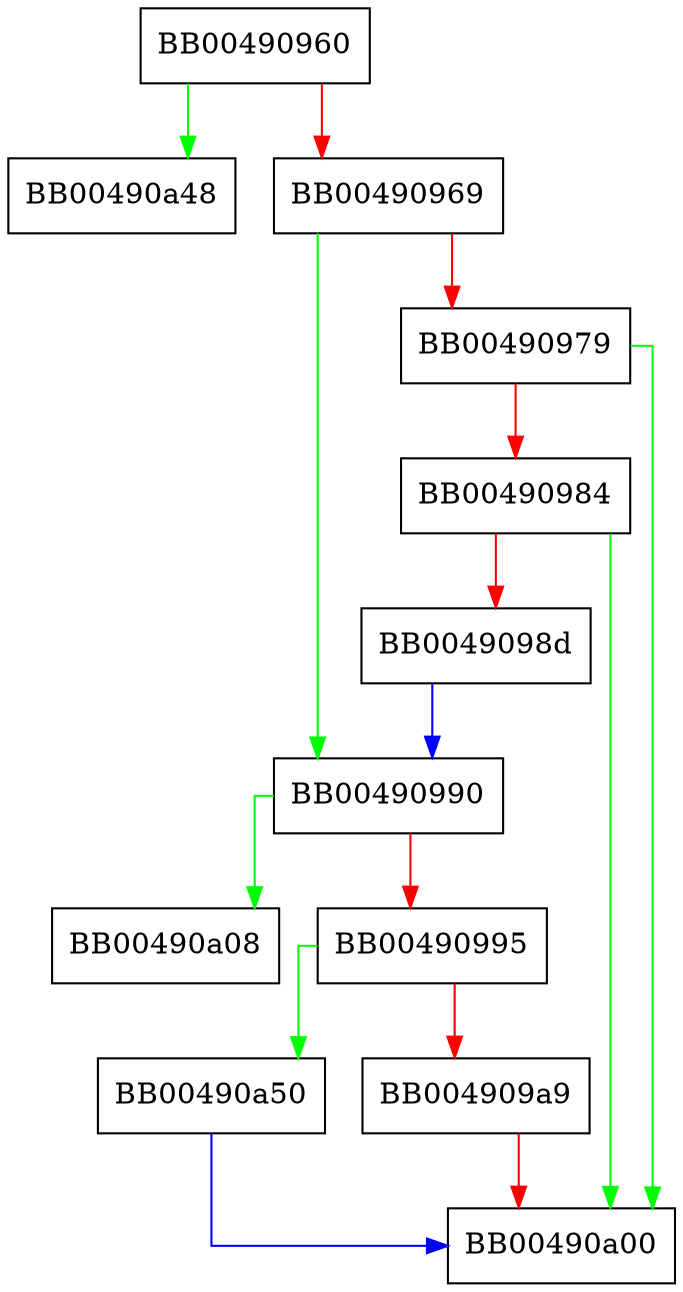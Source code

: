digraph SSL_use_psk_identity_hint {
  node [shape="box"];
  graph [splines=ortho];
  BB00490960 -> BB00490a48 [color="green"];
  BB00490960 -> BB00490969 [color="red"];
  BB00490969 -> BB00490990 [color="green"];
  BB00490969 -> BB00490979 [color="red"];
  BB00490979 -> BB00490a00 [color="green"];
  BB00490979 -> BB00490984 [color="red"];
  BB00490984 -> BB00490a00 [color="green"];
  BB00490984 -> BB0049098d [color="red"];
  BB0049098d -> BB00490990 [color="blue"];
  BB00490990 -> BB00490a08 [color="green"];
  BB00490990 -> BB00490995 [color="red"];
  BB00490995 -> BB00490a50 [color="green"];
  BB00490995 -> BB004909a9 [color="red"];
  BB004909a9 -> BB00490a00 [color="red"];
  BB00490a50 -> BB00490a00 [color="blue"];
}